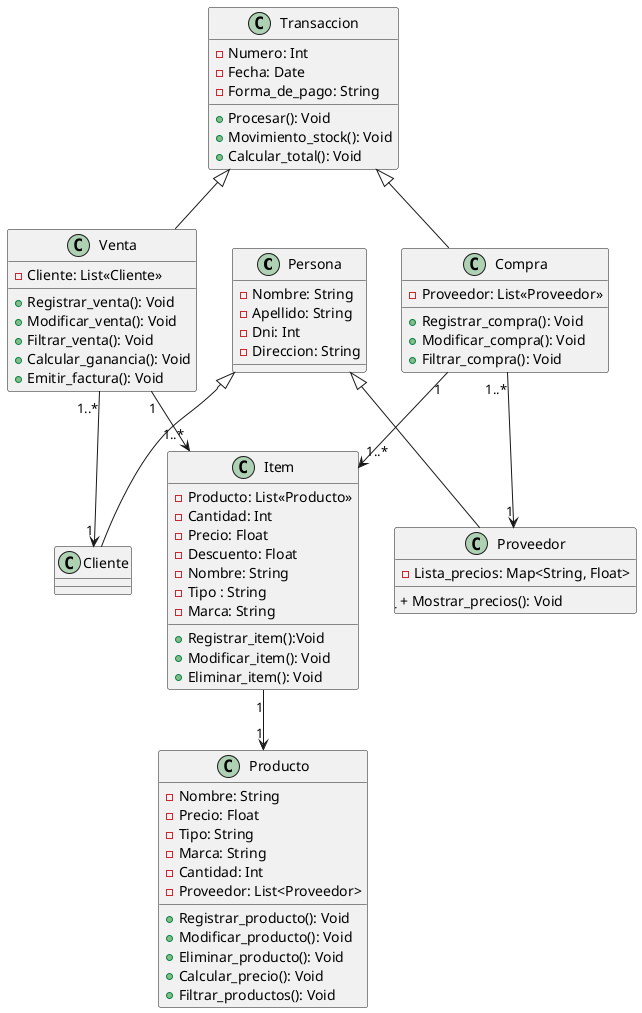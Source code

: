 @startuml Gomeria

class Persona {
    - Nombre: String
    - Apellido: String
    - Dni: Int
    - Direccion: String
    }

class Proveedor {
    - Lista_precios: Map<String, Float>
    ̣+ Mostrar_precios(): Void  
    }

class Cliente {
    }    

class Producto {
    - Nombre: String 
    - Precio: Float 
    - Tipo: String 
    - Marca: String 
    - Cantidad: Int 
    - Proveedor: List<Proveedor>
        
    + Registrar_producto(): Void 
    + Modificar_producto(): Void 
    + Eliminar_producto(): Void
    + Calcular_precio(): Void
    + Filtrar_productos(): Void
    }

class Item {
    - Producto: List<<Producto>>
    - Cantidad: Int
    - Precio: Float
    - Descuento: Float
    - Nombre: String
    - Tipo : String
    - Marca: String

    + Registrar_item():Void
    + Modificar_item(): Void
    + Eliminar_item(): Void
    }

class Transaccion {
    - Numero: Int
    - Fecha: Date
    - Forma_de_pago: String

    + Procesar(): Void 
    + Movimiento_stock(): Void
    + Calcular_total(): Void 
    }

class Compra {
    - Proveedor: List<<Proveedor>>

    + Registrar_compra(): Void 
    + Modificar_compra(): Void
    + Filtrar_compra(): Void
    }

class Venta {
    - Cliente: List<<Cliente>>

    + Registrar_venta(): Void 
    + Modificar_venta(): Void
    + Filtrar_venta(): Void
    + Calcular_ganancia(): Void 
    + Emitir_factura(): Void
    }


Persona <|-- Cliente
Persona <|-- Proveedor

Transaccion <|-- Venta
Transaccion <|-- Compra

Venta "1..*" --> "1" Cliente
Compra "1..*" --> "1" Proveedor

Venta "1" --> "1..*" Item
Compra "1" --> "1..*" Item

Item "1" --> "1" Producto